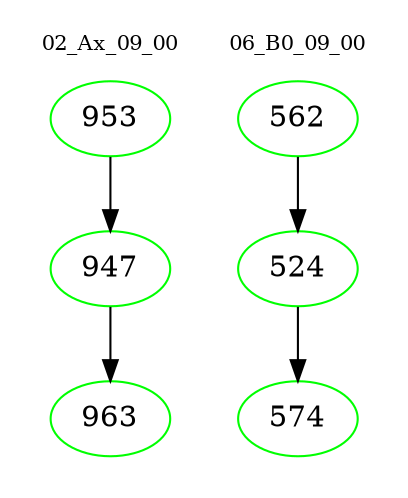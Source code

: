 digraph{
subgraph cluster_0 {
color = white
label = "02_Ax_09_00";
fontsize=10;
T0_953 [label="953", color="green"]
T0_953 -> T0_947 [color="black"]
T0_947 [label="947", color="green"]
T0_947 -> T0_963 [color="black"]
T0_963 [label="963", color="green"]
}
subgraph cluster_1 {
color = white
label = "06_B0_09_00";
fontsize=10;
T1_562 [label="562", color="green"]
T1_562 -> T1_524 [color="black"]
T1_524 [label="524", color="green"]
T1_524 -> T1_574 [color="black"]
T1_574 [label="574", color="green"]
}
}
